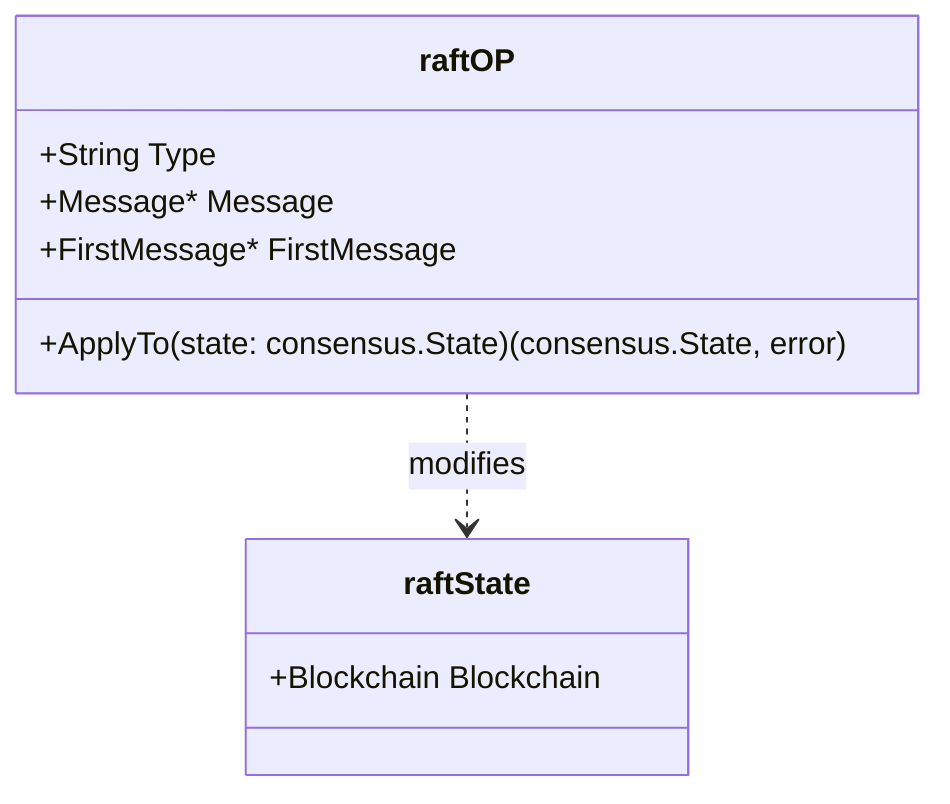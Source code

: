 classDiagram
    class raftState {
        +Blockchain Blockchain
    }

    class raftOP {
        +String Type
        +Message* Message
        +FirstMessage* FirstMessage
        +ApplyTo(state: consensus.State) (consensus.State, error)
    }

    raftOP ..> raftState : modifies